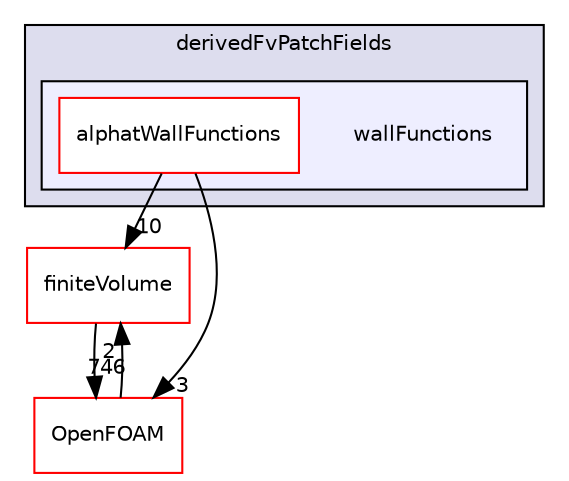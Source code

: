 digraph "src/TurbulenceModels/compressible/turbulentFluidThermoModels/derivedFvPatchFields/wallFunctions" {
  bgcolor=transparent;
  compound=true
  node [ fontsize="10", fontname="Helvetica"];
  edge [ labelfontsize="10", labelfontname="Helvetica"];
  subgraph clusterdir_d7c89f283599343304e45068c6742eff {
    graph [ bgcolor="#ddddee", pencolor="black", label="derivedFvPatchFields" fontname="Helvetica", fontsize="10", URL="dir_d7c89f283599343304e45068c6742eff.html"]
  subgraph clusterdir_f3ae4f6e4143580b7e25dfb74ff93aba {
    graph [ bgcolor="#eeeeff", pencolor="black", label="" URL="dir_f3ae4f6e4143580b7e25dfb74ff93aba.html"];
    dir_f3ae4f6e4143580b7e25dfb74ff93aba [shape=plaintext label="wallFunctions"];
    dir_866431cfebf45d6dea5d6baeaafb4f87 [shape=box label="alphatWallFunctions" color="red" fillcolor="white" style="filled" URL="dir_866431cfebf45d6dea5d6baeaafb4f87.html"];
  }
  }
  dir_9bd15774b555cf7259a6fa18f99fe99b [shape=box label="finiteVolume" color="red" URL="dir_9bd15774b555cf7259a6fa18f99fe99b.html"];
  dir_c5473ff19b20e6ec4dfe5c310b3778a8 [shape=box label="OpenFOAM" color="red" URL="dir_c5473ff19b20e6ec4dfe5c310b3778a8.html"];
  dir_9bd15774b555cf7259a6fa18f99fe99b->dir_c5473ff19b20e6ec4dfe5c310b3778a8 [headlabel="746", labeldistance=1.5 headhref="dir_000896_001896.html"];
  dir_866431cfebf45d6dea5d6baeaafb4f87->dir_9bd15774b555cf7259a6fa18f99fe99b [headlabel="10", labeldistance=1.5 headhref="dir_003077_000896.html"];
  dir_866431cfebf45d6dea5d6baeaafb4f87->dir_c5473ff19b20e6ec4dfe5c310b3778a8 [headlabel="3", labeldistance=1.5 headhref="dir_003077_001896.html"];
  dir_c5473ff19b20e6ec4dfe5c310b3778a8->dir_9bd15774b555cf7259a6fa18f99fe99b [headlabel="2", labeldistance=1.5 headhref="dir_001896_000896.html"];
}
